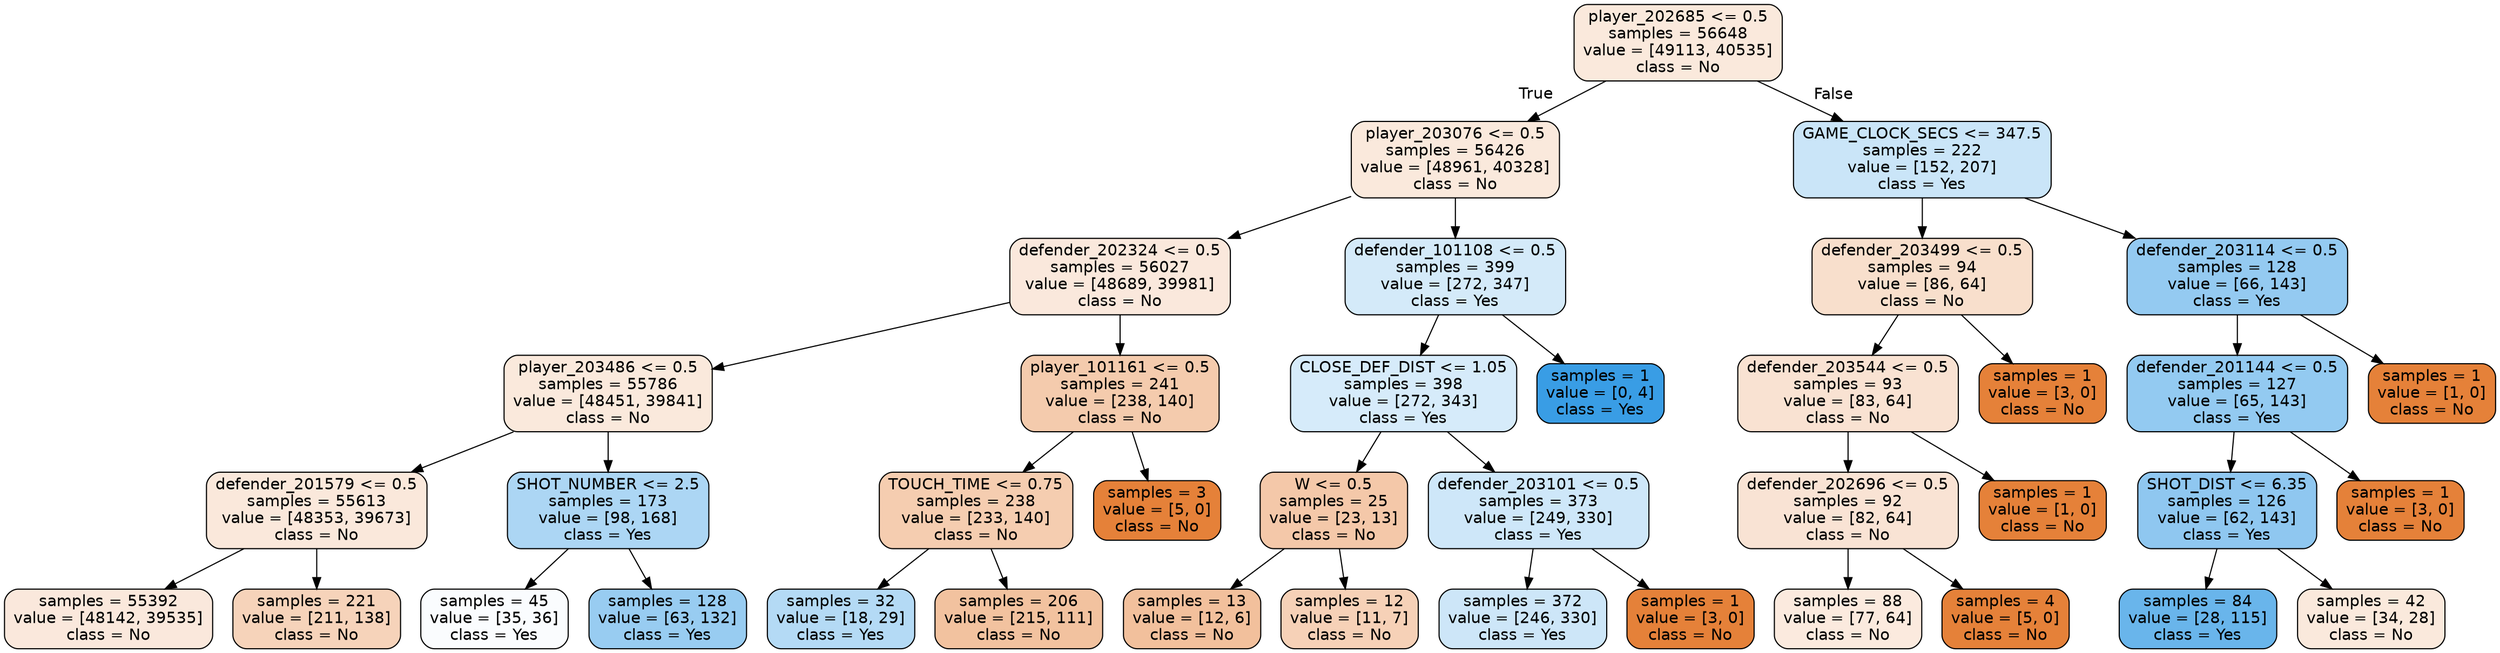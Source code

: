 digraph Tree {
node [shape=box, style="filled, rounded", color="black", fontname=helvetica] ;
edge [fontname=helvetica] ;
0 [label="player_202685 <= 0.5\nsamples = 56648\nvalue = [49113, 40535]\nclass = No", fillcolor="#fae9dc"] ;
1 [label="player_203076 <= 0.5\nsamples = 56426\nvalue = [48961, 40328]\nclass = No", fillcolor="#fae9dc"] ;
0 -> 1 [labeldistance=2.5, labelangle=45, headlabel="True"] ;
2 [label="defender_202324 <= 0.5\nsamples = 56027\nvalue = [48689, 39981]\nclass = No", fillcolor="#fae8dc"] ;
1 -> 2 ;
3 [label="player_203486 <= 0.5\nsamples = 55786\nvalue = [48451, 39841]\nclass = No", fillcolor="#fae9dc"] ;
2 -> 3 ;
4 [label="defender_201579 <= 0.5\nsamples = 55613\nvalue = [48353, 39673]\nclass = No", fillcolor="#fae8db"] ;
3 -> 4 ;
5 [label="samples = 55392\nvalue = [48142, 39535]\nclass = No", fillcolor="#fae8dc"] ;
4 -> 5 ;
6 [label="samples = 221\nvalue = [211, 138]\nclass = No", fillcolor="#f6d3ba"] ;
4 -> 6 ;
7 [label="SHOT_NUMBER <= 2.5\nsamples = 173\nvalue = [98, 168]\nclass = Yes", fillcolor="#acd6f4"] ;
3 -> 7 ;
8 [label="samples = 45\nvalue = [35, 36]\nclass = Yes", fillcolor="#fafcfe"] ;
7 -> 8 ;
9 [label="samples = 128\nvalue = [63, 132]\nclass = Yes", fillcolor="#98ccf1"] ;
7 -> 9 ;
10 [label="player_101161 <= 0.5\nsamples = 241\nvalue = [238, 140]\nclass = No", fillcolor="#f4cbad"] ;
2 -> 10 ;
11 [label="TOUCH_TIME <= 0.75\nsamples = 238\nvalue = [233, 140]\nclass = No", fillcolor="#f5cdb0"] ;
10 -> 11 ;
12 [label="samples = 32\nvalue = [18, 29]\nclass = Yes", fillcolor="#b4daf5"] ;
11 -> 12 ;
13 [label="samples = 206\nvalue = [215, 111]\nclass = No", fillcolor="#f2c29f"] ;
11 -> 13 ;
14 [label="samples = 3\nvalue = [5, 0]\nclass = No", fillcolor="#e58139"] ;
10 -> 14 ;
15 [label="defender_101108 <= 0.5\nsamples = 399\nvalue = [272, 347]\nclass = Yes", fillcolor="#d4eaf9"] ;
1 -> 15 ;
16 [label="CLOSE_DEF_DIST <= 1.05\nsamples = 398\nvalue = [272, 343]\nclass = Yes", fillcolor="#d6ebfa"] ;
15 -> 16 ;
17 [label="W <= 0.5\nsamples = 25\nvalue = [23, 13]\nclass = No", fillcolor="#f4c8a9"] ;
16 -> 17 ;
18 [label="samples = 13\nvalue = [12, 6]\nclass = No", fillcolor="#f2c09c"] ;
17 -> 18 ;
19 [label="samples = 12\nvalue = [11, 7]\nclass = No", fillcolor="#f6d1b7"] ;
17 -> 19 ;
20 [label="defender_203101 <= 0.5\nsamples = 373\nvalue = [249, 330]\nclass = Yes", fillcolor="#cee7f9"] ;
16 -> 20 ;
21 [label="samples = 372\nvalue = [246, 330]\nclass = Yes", fillcolor="#cde6f8"] ;
20 -> 21 ;
22 [label="samples = 1\nvalue = [3, 0]\nclass = No", fillcolor="#e58139"] ;
20 -> 22 ;
23 [label="samples = 1\nvalue = [0, 4]\nclass = Yes", fillcolor="#399de5"] ;
15 -> 23 ;
24 [label="GAME_CLOCK_SECS <= 347.5\nsamples = 222\nvalue = [152, 207]\nclass = Yes", fillcolor="#cae5f8"] ;
0 -> 24 [labeldistance=2.5, labelangle=-45, headlabel="False"] ;
25 [label="defender_203499 <= 0.5\nsamples = 94\nvalue = [86, 64]\nclass = No", fillcolor="#f8dfcc"] ;
24 -> 25 ;
26 [label="defender_203544 <= 0.5\nsamples = 93\nvalue = [83, 64]\nclass = No", fillcolor="#f9e2d2"] ;
25 -> 26 ;
27 [label="defender_202696 <= 0.5\nsamples = 92\nvalue = [82, 64]\nclass = No", fillcolor="#f9e3d4"] ;
26 -> 27 ;
28 [label="samples = 88\nvalue = [77, 64]\nclass = No", fillcolor="#fbeade"] ;
27 -> 28 ;
29 [label="samples = 4\nvalue = [5, 0]\nclass = No", fillcolor="#e58139"] ;
27 -> 29 ;
30 [label="samples = 1\nvalue = [1, 0]\nclass = No", fillcolor="#e58139"] ;
26 -> 30 ;
31 [label="samples = 1\nvalue = [3, 0]\nclass = No", fillcolor="#e58139"] ;
25 -> 31 ;
32 [label="defender_203114 <= 0.5\nsamples = 128\nvalue = [66, 143]\nclass = Yes", fillcolor="#94caf1"] ;
24 -> 32 ;
33 [label="defender_201144 <= 0.5\nsamples = 127\nvalue = [65, 143]\nclass = Yes", fillcolor="#93caf1"] ;
32 -> 33 ;
34 [label="SHOT_DIST <= 6.35\nsamples = 126\nvalue = [62, 143]\nclass = Yes", fillcolor="#8fc7f0"] ;
33 -> 34 ;
35 [label="samples = 84\nvalue = [28, 115]\nclass = Yes", fillcolor="#69b5eb"] ;
34 -> 35 ;
36 [label="samples = 42\nvalue = [34, 28]\nclass = No", fillcolor="#fae9dc"] ;
34 -> 36 ;
37 [label="samples = 1\nvalue = [3, 0]\nclass = No", fillcolor="#e58139"] ;
33 -> 37 ;
38 [label="samples = 1\nvalue = [1, 0]\nclass = No", fillcolor="#e58139"] ;
32 -> 38 ;
}